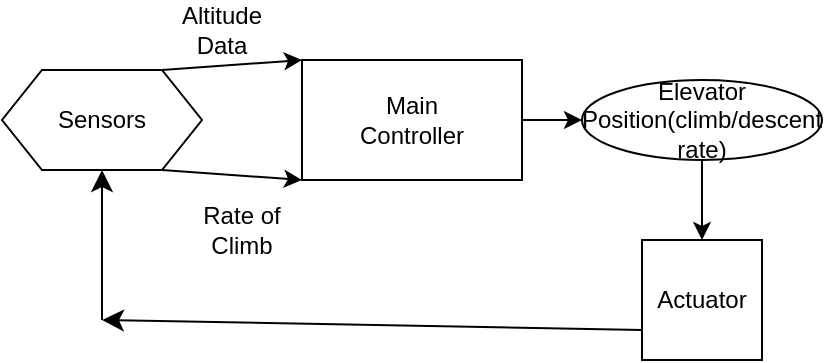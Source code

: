 <mxfile version="24.8.4">
  <diagram name="Page-1" id="2YBvvXClWsGukQMizWep">
    <mxGraphModel dx="1285" dy="475" grid="1" gridSize="10" guides="1" tooltips="1" connect="1" arrows="1" fold="1" page="1" pageScale="1" pageWidth="850" pageHeight="1100" math="0" shadow="0">
      <root>
        <mxCell id="0" />
        <mxCell id="1" parent="0" />
        <mxCell id="ZEUcJ9sF1bxa57TBH83O-1" value="" style="rounded=0;whiteSpace=wrap;html=1;" parent="1" vertex="1">
          <mxGeometry x="130" y="130" width="110" height="60" as="geometry" />
        </mxCell>
        <object label="Main Controller" id="ZEUcJ9sF1bxa57TBH83O-4">
          <mxCell style="text;html=1;align=center;verticalAlign=middle;whiteSpace=wrap;rounded=0;" parent="1" vertex="1">
            <mxGeometry x="155" y="145" width="60" height="30" as="geometry" />
          </mxCell>
        </object>
        <mxCell id="ZEUcJ9sF1bxa57TBH83O-6" value="" style="ellipse;whiteSpace=wrap;html=1;" parent="1" vertex="1">
          <mxGeometry x="270" y="140" width="120" height="40" as="geometry" />
        </mxCell>
        <mxCell id="ZEUcJ9sF1bxa57TBH83O-7" value="" style="endArrow=classic;html=1;rounded=0;" parent="1" edge="1">
          <mxGeometry width="50" height="50" relative="1" as="geometry">
            <mxPoint x="240" y="160" as="sourcePoint" />
            <mxPoint x="270" y="160" as="targetPoint" />
            <Array as="points">
              <mxPoint x="270" y="160" />
            </Array>
          </mxGeometry>
        </mxCell>
        <mxCell id="ZEUcJ9sF1bxa57TBH83O-8" value="Elevator Position(climb/descent rate)" style="text;html=1;align=center;verticalAlign=middle;whiteSpace=wrap;rounded=0;" parent="1" vertex="1">
          <mxGeometry x="300" y="145" width="60" height="30" as="geometry" />
        </mxCell>
        <mxCell id="ZEUcJ9sF1bxa57TBH83O-9" value="" style="shape=hexagon;perimeter=hexagonPerimeter2;whiteSpace=wrap;html=1;fixedSize=1;" parent="1" vertex="1">
          <mxGeometry x="-20" y="135" width="100" height="50" as="geometry" />
        </mxCell>
        <mxCell id="ZEUcJ9sF1bxa57TBH83O-10" value="Sensors" style="text;html=1;align=center;verticalAlign=middle;whiteSpace=wrap;rounded=0;" parent="1" vertex="1">
          <mxGeometry y="145" width="60" height="30" as="geometry" />
        </mxCell>
        <mxCell id="ZEUcJ9sF1bxa57TBH83O-12" value="" style="endArrow=classic;html=1;rounded=0;entryX=0;entryY=0;entryDx=0;entryDy=0;" parent="1" target="ZEUcJ9sF1bxa57TBH83O-1" edge="1">
          <mxGeometry width="50" height="50" relative="1" as="geometry">
            <mxPoint x="60" y="135" as="sourcePoint" />
            <mxPoint x="110" y="85" as="targetPoint" />
          </mxGeometry>
        </mxCell>
        <mxCell id="ZEUcJ9sF1bxa57TBH83O-13" value="Altitude Data" style="text;html=1;align=center;verticalAlign=middle;whiteSpace=wrap;rounded=0;" parent="1" vertex="1">
          <mxGeometry x="60" y="100" width="60" height="30" as="geometry" />
        </mxCell>
        <mxCell id="ZEUcJ9sF1bxa57TBH83O-14" value="" style="endArrow=classic;html=1;rounded=0;entryX=0;entryY=1;entryDx=0;entryDy=0;" parent="1" target="ZEUcJ9sF1bxa57TBH83O-1" edge="1">
          <mxGeometry width="50" height="50" relative="1" as="geometry">
            <mxPoint x="60" y="185" as="sourcePoint" />
            <mxPoint x="110" y="135" as="targetPoint" />
          </mxGeometry>
        </mxCell>
        <mxCell id="ZEUcJ9sF1bxa57TBH83O-15" value="Rate of Climb" style="text;html=1;align=center;verticalAlign=middle;whiteSpace=wrap;rounded=0;" parent="1" vertex="1">
          <mxGeometry x="70" y="200" width="60" height="30" as="geometry" />
        </mxCell>
        <mxCell id="ZEUcJ9sF1bxa57TBH83O-16" value="" style="whiteSpace=wrap;html=1;aspect=fixed;" parent="1" vertex="1">
          <mxGeometry x="300" y="220" width="60" height="60" as="geometry" />
        </mxCell>
        <mxCell id="ZEUcJ9sF1bxa57TBH83O-17" value="" style="endArrow=classic;html=1;rounded=0;entryX=0.5;entryY=0;entryDx=0;entryDy=0;exitX=0.5;exitY=1;exitDx=0;exitDy=0;" parent="1" source="ZEUcJ9sF1bxa57TBH83O-6" target="ZEUcJ9sF1bxa57TBH83O-16" edge="1">
          <mxGeometry width="50" height="50" relative="1" as="geometry">
            <mxPoint x="340" y="190" as="sourcePoint" />
            <mxPoint x="410" y="120" as="targetPoint" />
          </mxGeometry>
        </mxCell>
        <mxCell id="ZEUcJ9sF1bxa57TBH83O-19" value="Actuator" style="text;html=1;align=center;verticalAlign=middle;whiteSpace=wrap;rounded=0;" parent="1" vertex="1">
          <mxGeometry x="300" y="235" width="60" height="30" as="geometry" />
        </mxCell>
        <mxCell id="XGY8oKiw1ctgGaN7Vf_y-1" value="" style="endArrow=classic;html=1;rounded=0;fontSize=12;startSize=8;endSize=8;curved=1;" edge="1" parent="1">
          <mxGeometry width="50" height="50" relative="1" as="geometry">
            <mxPoint x="30" y="260" as="sourcePoint" />
            <mxPoint x="30" y="185" as="targetPoint" />
          </mxGeometry>
        </mxCell>
        <mxCell id="XGY8oKiw1ctgGaN7Vf_y-4" value="" style="endArrow=classic;html=1;rounded=0;fontSize=12;startSize=8;endSize=8;curved=1;exitX=0;exitY=0.75;exitDx=0;exitDy=0;" edge="1" parent="1" source="ZEUcJ9sF1bxa57TBH83O-16">
          <mxGeometry width="50" height="50" relative="1" as="geometry">
            <mxPoint x="140" y="270" as="sourcePoint" />
            <mxPoint x="30" y="260" as="targetPoint" />
          </mxGeometry>
        </mxCell>
      </root>
    </mxGraphModel>
  </diagram>
</mxfile>
